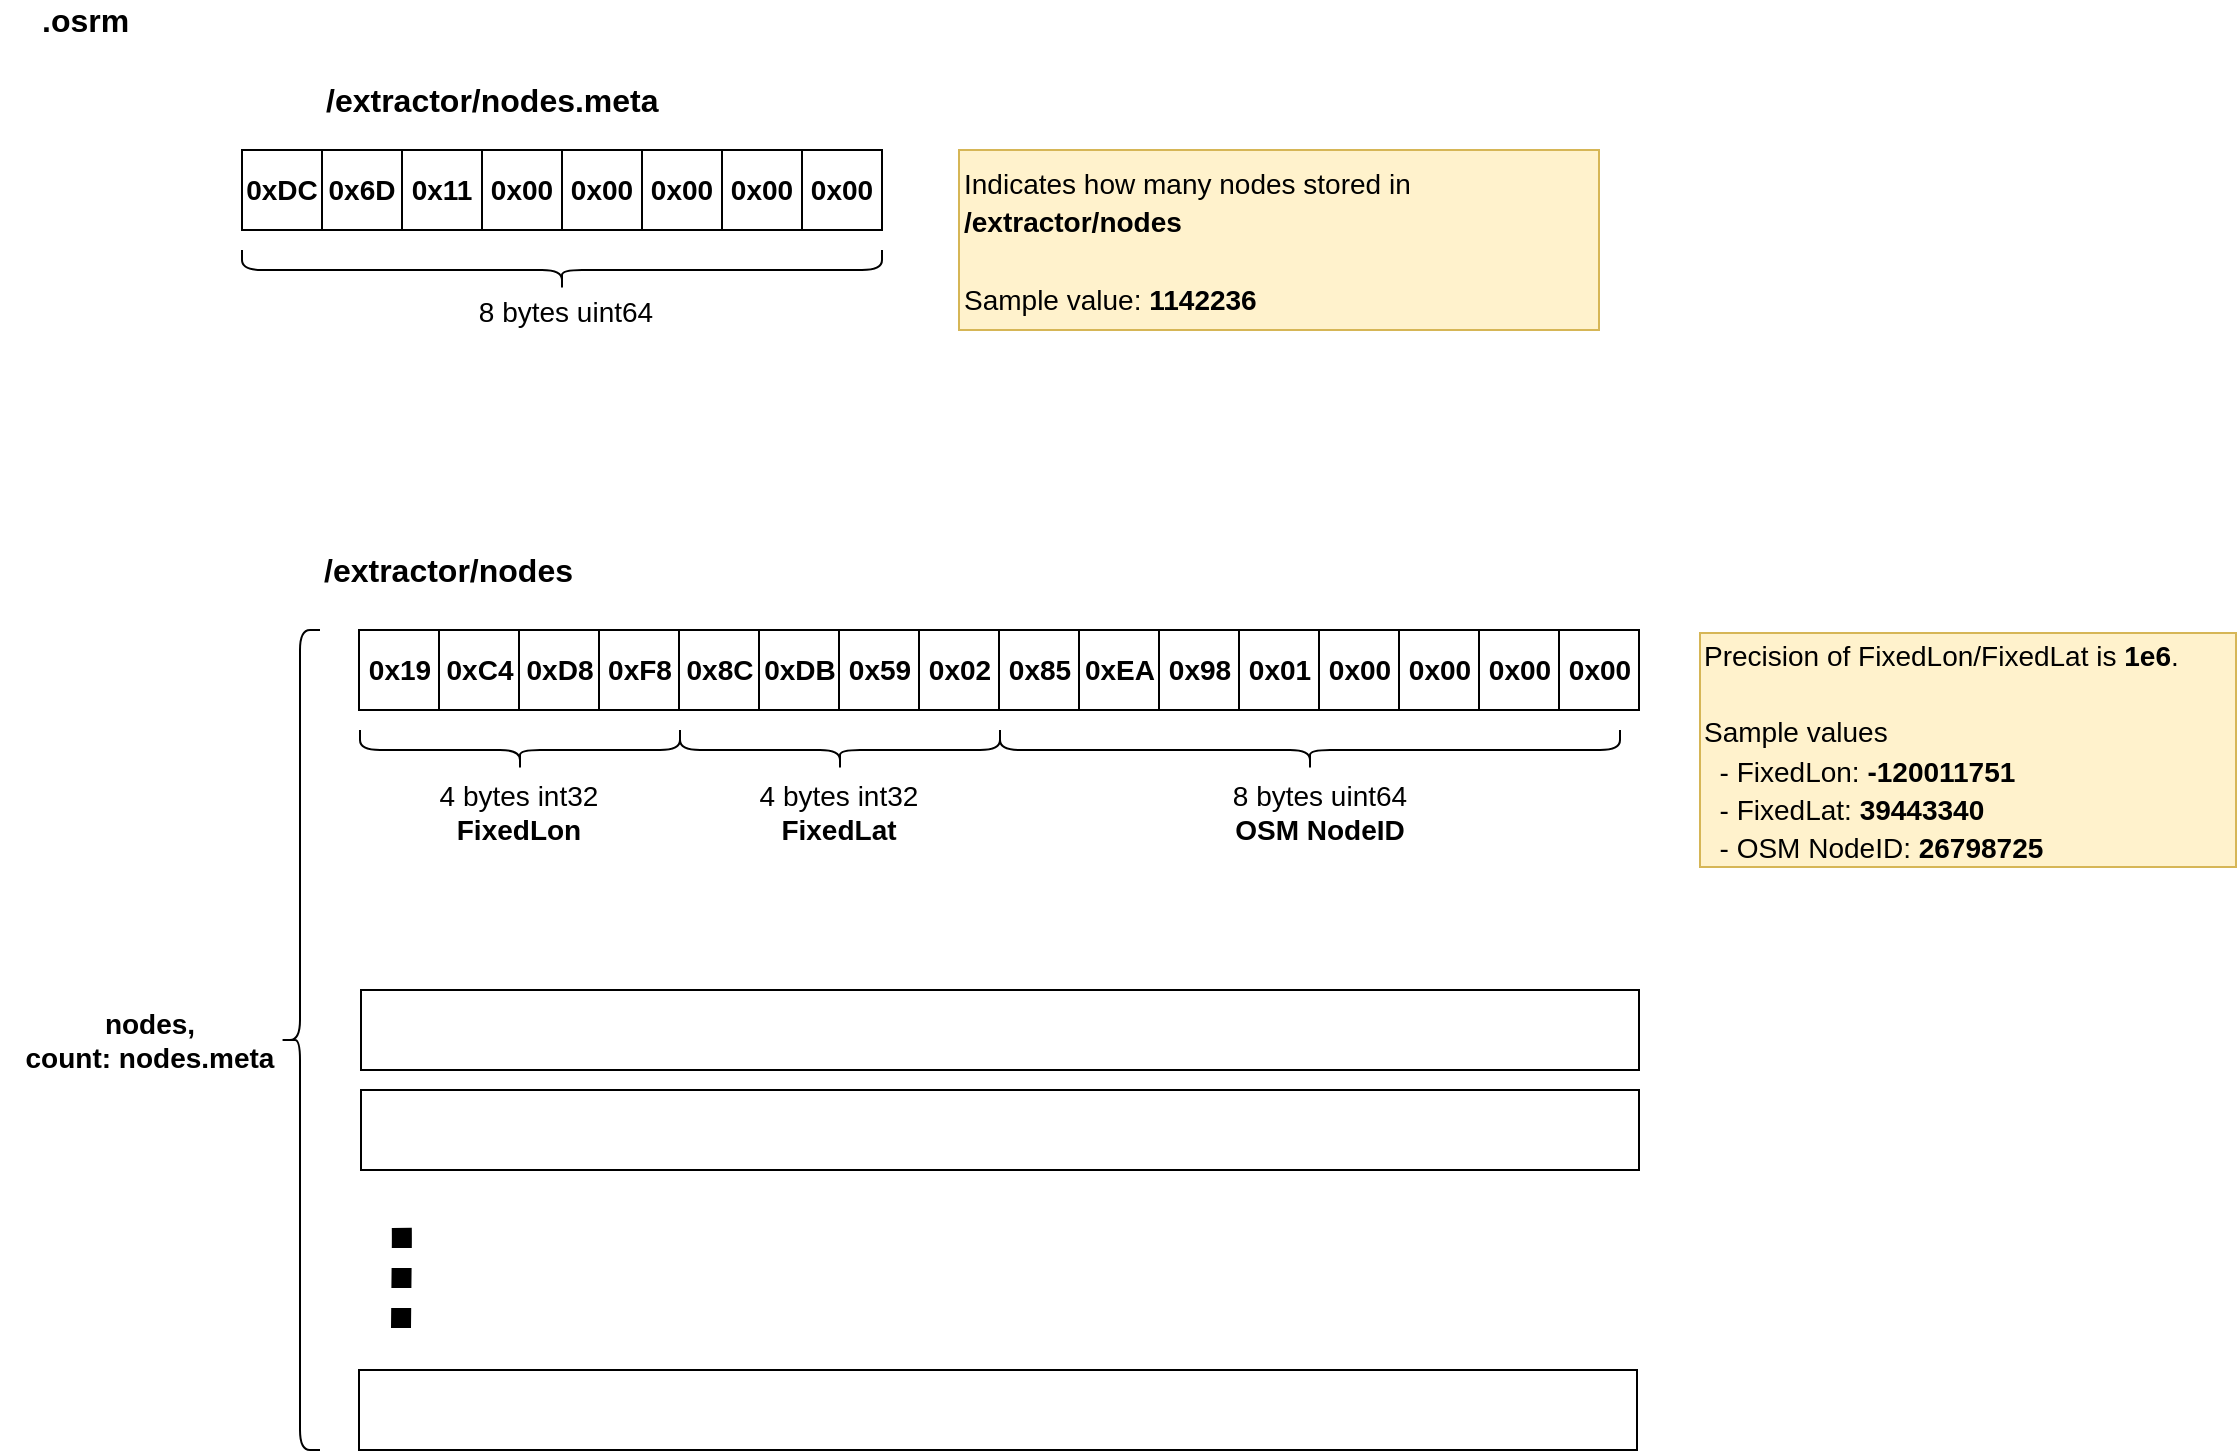 <mxfile version="12.3.9" type="github" pages="1"><diagram id="peSgpNI3BcgGdvSU9K40" name="Page-1"><mxGraphModel dx="905" dy="623" grid="1" gridSize="10" guides="1" tooltips="1" connect="1" arrows="1" fold="1" page="1" pageScale="1" pageWidth="1169" pageHeight="827" math="0" shadow="0"><root><mxCell id="0"/><mxCell id="1" parent="0"/><mxCell id="VliR9g0e-GEGa0XOMWeD-1" value="0xDC" style="rounded=0;whiteSpace=wrap;html=1;fontStyle=1;fontSize=14;" parent="1" vertex="1"><mxGeometry x="141" y="85" width="40" height="40" as="geometry"/></mxCell><mxCell id="VliR9g0e-GEGa0XOMWeD-2" value="0x6D" style="rounded=0;whiteSpace=wrap;html=1;fontStyle=1;fontSize=14;" parent="1" vertex="1"><mxGeometry x="181" y="85" width="40" height="40" as="geometry"/></mxCell><mxCell id="VliR9g0e-GEGa0XOMWeD-3" value="0x11" style="rounded=0;whiteSpace=wrap;html=1;fontStyle=1;fontSize=14;" parent="1" vertex="1"><mxGeometry x="221" y="85" width="40" height="40" as="geometry"/></mxCell><mxCell id="VliR9g0e-GEGa0XOMWeD-4" value="0x00" style="rounded=0;whiteSpace=wrap;html=1;fontStyle=1;fontSize=14;" parent="1" vertex="1"><mxGeometry x="261" y="85" width="40" height="40" as="geometry"/></mxCell><mxCell id="VliR9g0e-GEGa0XOMWeD-5" value="0x00" style="rounded=0;whiteSpace=wrap;html=1;fontStyle=1;fontSize=14;" parent="1" vertex="1"><mxGeometry x="301" y="85" width="40" height="40" as="geometry"/></mxCell><mxCell id="VliR9g0e-GEGa0XOMWeD-6" value="0x00" style="rounded=0;whiteSpace=wrap;html=1;fontStyle=1;fontSize=14;" parent="1" vertex="1"><mxGeometry x="341" y="85" width="40" height="40" as="geometry"/></mxCell><mxCell id="VliR9g0e-GEGa0XOMWeD-7" value="0x00" style="rounded=0;whiteSpace=wrap;html=1;fontStyle=1;fontSize=14;" parent="1" vertex="1"><mxGeometry x="381" y="85" width="40" height="40" as="geometry"/></mxCell><mxCell id="VliR9g0e-GEGa0XOMWeD-8" value="0x00" style="rounded=0;whiteSpace=wrap;html=1;fontStyle=1;fontSize=14;" parent="1" vertex="1"><mxGeometry x="421" y="85" width="40" height="40" as="geometry"/></mxCell><mxCell id="VliR9g0e-GEGa0XOMWeD-28" value="" style="shape=curlyBracket;whiteSpace=wrap;html=1;rounded=1;fontSize=14;rotation=-90;" parent="1" vertex="1"><mxGeometry x="291" y="-15" width="20" height="320" as="geometry"/></mxCell><mxCell id="VliR9g0e-GEGa0XOMWeD-29" value="8 bytes uint64" style="text;html=1;strokeColor=none;fillColor=none;align=center;verticalAlign=middle;whiteSpace=wrap;rounded=0;fontSize=14;" parent="1" vertex="1"><mxGeometry x="221" y="156" width="164" height="20" as="geometry"/></mxCell><mxCell id="ZOe7THteKk9-Ha0sNbh8-1" value=".osrm " style="text;html=1;strokeColor=none;fillColor=none;align=left;verticalAlign=middle;whiteSpace=wrap;rounded=0;fontSize=16;fontStyle=1" parent="1" vertex="1"><mxGeometry x="39" y="10" width="245" height="20" as="geometry"/></mxCell><mxCell id="1GXQoTSjyK3YCtDIwdtC-1" value="/extractor/nodes.meta" style="text;html=1;strokeColor=none;fillColor=none;align=left;verticalAlign=middle;whiteSpace=wrap;rounded=0;fontSize=16;fontStyle=1" parent="1" vertex="1"><mxGeometry x="181" y="50" width="245" height="20" as="geometry"/></mxCell><mxCell id="1GXQoTSjyK3YCtDIwdtC-2" value="&lt;font style=&quot;font-size: 14px&quot;&gt;&lt;span style=&quot;font-weight: normal&quot;&gt;Indicates how many nodes stored in &lt;br&gt;&lt;/span&gt;/extractor/nodes&lt;br&gt;&lt;br&gt;&lt;span style=&quot;font-weight: 400 ; text-align: center&quot;&gt;Sample value:&amp;nbsp;&lt;/span&gt;&lt;b style=&quot;text-align: center&quot;&gt;1142236&lt;/b&gt;&lt;br&gt;&lt;/font&gt;" style="text;html=1;strokeColor=#d6b656;fillColor=#fff2cc;align=left;verticalAlign=middle;whiteSpace=wrap;rounded=0;fontSize=16;fontStyle=1" parent="1" vertex="1"><mxGeometry x="499.5" y="85" width="320" height="90" as="geometry"/></mxCell><mxCell id="1GXQoTSjyK3YCtDIwdtC-5" value="/extractor/nodes" style="text;html=1;strokeColor=none;fillColor=none;align=left;verticalAlign=middle;whiteSpace=wrap;rounded=0;fontSize=16;fontStyle=1" parent="1" vertex="1"><mxGeometry x="180" y="285" width="245" height="20" as="geometry"/></mxCell><mxCell id="1GXQoTSjyK3YCtDIwdtC-6" value="0x19" style="rounded=0;whiteSpace=wrap;html=1;fontStyle=1;fontSize=14;" parent="1" vertex="1"><mxGeometry x="199.5" y="325" width="40" height="40" as="geometry"/></mxCell><mxCell id="1GXQoTSjyK3YCtDIwdtC-7" value="0xC4" style="rounded=0;whiteSpace=wrap;html=1;fontStyle=1;fontSize=14;" parent="1" vertex="1"><mxGeometry x="239.5" y="325" width="40" height="40" as="geometry"/></mxCell><mxCell id="1GXQoTSjyK3YCtDIwdtC-8" value="0xD8" style="rounded=0;whiteSpace=wrap;html=1;fontStyle=1;fontSize=14;" parent="1" vertex="1"><mxGeometry x="279.5" y="325" width="40" height="40" as="geometry"/></mxCell><mxCell id="1GXQoTSjyK3YCtDIwdtC-9" value="0xF8" style="rounded=0;whiteSpace=wrap;html=1;fontStyle=1;fontSize=14;" parent="1" vertex="1"><mxGeometry x="319.5" y="325" width="40" height="40" as="geometry"/></mxCell><mxCell id="1GXQoTSjyK3YCtDIwdtC-10" value="0x8C" style="rounded=0;whiteSpace=wrap;html=1;fontStyle=1;fontSize=14;" parent="1" vertex="1"><mxGeometry x="359.5" y="325" width="40" height="40" as="geometry"/></mxCell><mxCell id="1GXQoTSjyK3YCtDIwdtC-11" value="0xDB" style="rounded=0;whiteSpace=wrap;html=1;fontStyle=1;fontSize=14;" parent="1" vertex="1"><mxGeometry x="399.5" y="325" width="40" height="40" as="geometry"/></mxCell><mxCell id="1GXQoTSjyK3YCtDIwdtC-12" value="0x59" style="rounded=0;whiteSpace=wrap;html=1;fontStyle=1;fontSize=14;" parent="1" vertex="1"><mxGeometry x="439.5" y="325" width="40" height="40" as="geometry"/></mxCell><mxCell id="1GXQoTSjyK3YCtDIwdtC-13" value="0x02" style="rounded=0;whiteSpace=wrap;html=1;fontStyle=1;fontSize=14;" parent="1" vertex="1"><mxGeometry x="479.5" y="325" width="40" height="40" as="geometry"/></mxCell><mxCell id="1GXQoTSjyK3YCtDIwdtC-14" value="" style="shape=curlyBracket;whiteSpace=wrap;html=1;rounded=1;fontSize=14;rotation=-90;" parent="1" vertex="1"><mxGeometry x="270" y="305" width="20" height="160" as="geometry"/></mxCell><mxCell id="1GXQoTSjyK3YCtDIwdtC-15" value="4 bytes int32&lt;br&gt;&lt;b&gt;FixedLon&lt;/b&gt;&lt;b&gt;&lt;br&gt;&lt;/b&gt;" style="text;html=1;strokeColor=none;fillColor=none;align=center;verticalAlign=middle;whiteSpace=wrap;rounded=0;fontSize=14;" parent="1" vertex="1"><mxGeometry x="180" y="388.5" width="199" height="55" as="geometry"/></mxCell><mxCell id="1GXQoTSjyK3YCtDIwdtC-16" value="0x85" style="rounded=0;whiteSpace=wrap;html=1;fontStyle=1;fontSize=14;" parent="1" vertex="1"><mxGeometry x="519.5" y="325" width="40" height="40" as="geometry"/></mxCell><mxCell id="1GXQoTSjyK3YCtDIwdtC-17" value="0xEA" style="rounded=0;whiteSpace=wrap;html=1;fontStyle=1;fontSize=14;" parent="1" vertex="1"><mxGeometry x="559.5" y="325" width="40" height="40" as="geometry"/></mxCell><mxCell id="1GXQoTSjyK3YCtDIwdtC-18" value="0x98" style="rounded=0;whiteSpace=wrap;html=1;fontStyle=1;fontSize=14;" parent="1" vertex="1"><mxGeometry x="599.5" y="325" width="40" height="40" as="geometry"/></mxCell><mxCell id="1GXQoTSjyK3YCtDIwdtC-19" value="0x01" style="rounded=0;whiteSpace=wrap;html=1;fontStyle=1;fontSize=14;" parent="1" vertex="1"><mxGeometry x="639.5" y="325" width="40" height="40" as="geometry"/></mxCell><mxCell id="1GXQoTSjyK3YCtDIwdtC-20" value="0x00" style="rounded=0;whiteSpace=wrap;html=1;fontStyle=1;fontSize=14;" parent="1" vertex="1"><mxGeometry x="679.5" y="325" width="40" height="40" as="geometry"/></mxCell><mxCell id="1GXQoTSjyK3YCtDIwdtC-21" value="0x00" style="rounded=0;whiteSpace=wrap;html=1;fontStyle=1;fontSize=14;" parent="1" vertex="1"><mxGeometry x="719.5" y="325" width="40" height="40" as="geometry"/></mxCell><mxCell id="1GXQoTSjyK3YCtDIwdtC-22" value="0x00" style="rounded=0;whiteSpace=wrap;html=1;fontStyle=1;fontSize=14;" parent="1" vertex="1"><mxGeometry x="759.5" y="325" width="40" height="40" as="geometry"/></mxCell><mxCell id="1GXQoTSjyK3YCtDIwdtC-23" value="0x00" style="rounded=0;whiteSpace=wrap;html=1;fontStyle=1;fontSize=14;" parent="1" vertex="1"><mxGeometry x="799.5" y="325" width="40" height="40" as="geometry"/></mxCell><mxCell id="1GXQoTSjyK3YCtDIwdtC-24" value="" style="shape=curlyBracket;whiteSpace=wrap;html=1;rounded=1;fontSize=14;rotation=-90;" parent="1" vertex="1"><mxGeometry x="430" y="305" width="20" height="160" as="geometry"/></mxCell><mxCell id="1GXQoTSjyK3YCtDIwdtC-28" value="" style="shape=curlyBracket;whiteSpace=wrap;html=1;rounded=1;fontSize=14;rotation=-90;" parent="1" vertex="1"><mxGeometry x="665" y="230" width="20" height="310" as="geometry"/></mxCell><mxCell id="1GXQoTSjyK3YCtDIwdtC-29" value="8 bytes uint64&lt;br&gt;&lt;b&gt;OSM NodeID&lt;/b&gt;" style="text;html=1;strokeColor=none;fillColor=none;align=center;verticalAlign=middle;whiteSpace=wrap;rounded=0;fontSize=14;" parent="1" vertex="1"><mxGeometry x="609.5" y="377.5" width="140" height="77" as="geometry"/></mxCell><mxCell id="1GXQoTSjyK3YCtDIwdtC-30" value="&lt;span style=&quot;font-size: 14px ; font-weight: 400&quot;&gt;Precision of&lt;/span&gt;&lt;span style=&quot;font-size: 14px ; font-weight: 400&quot;&gt;&amp;nbsp;FixedLon/FixedLat is&amp;nbsp;&lt;/span&gt;&lt;span style=&quot;font-size: 14px&quot;&gt;1e6&lt;/span&gt;&lt;span style=&quot;font-size: 14px ; font-weight: 400&quot;&gt;.&lt;br&gt;&lt;/span&gt;&lt;span style=&quot;font-size: 14px ; font-weight: 400&quot;&gt;&lt;br&gt;Sample values&lt;br&gt;&amp;nbsp; - FixedLon: &lt;/span&gt;&lt;span style=&quot;font-size: 14px&quot;&gt;-120011751&lt;br&gt;&lt;span style=&quot;font-weight: 400&quot;&gt;&amp;nbsp; - FixedLat: &lt;/span&gt;39443340&lt;br&gt;&lt;span style=&quot;font-weight: 400&quot;&gt;&amp;nbsp; - OSM NodeID: &lt;/span&gt;26798725&lt;/span&gt;&lt;span style=&quot;font-size: 14px ; font-weight: 400&quot;&gt;&lt;br&gt;&lt;/span&gt;" style="text;html=1;strokeColor=#d6b656;fillColor=#fff2cc;align=left;verticalAlign=middle;whiteSpace=wrap;rounded=0;fontSize=16;fontStyle=1" parent="1" vertex="1"><mxGeometry x="870" y="326.5" width="268" height="117" as="geometry"/></mxCell><mxCell id="1GXQoTSjyK3YCtDIwdtC-31" value="" style="shape=curlyBracket;whiteSpace=wrap;html=1;rounded=1;fontSize=14;rotation=0;" parent="1" vertex="1"><mxGeometry x="160" y="325" width="20" height="410" as="geometry"/></mxCell><mxCell id="1GXQoTSjyK3YCtDIwdtC-32" value="" style="rounded=0;whiteSpace=wrap;html=1;" parent="1" vertex="1"><mxGeometry x="200.5" y="505" width="639" height="40" as="geometry"/></mxCell><mxCell id="1GXQoTSjyK3YCtDIwdtC-33" value="" style="rounded=0;whiteSpace=wrap;html=1;" parent="1" vertex="1"><mxGeometry x="200.5" y="555" width="639" height="40" as="geometry"/></mxCell><mxCell id="1GXQoTSjyK3YCtDIwdtC-34" value="" style="endArrow=none;dashed=1;html=1;strokeWidth=10;strokeColor=#000000;rounded=1;dashPattern=1 1;" parent="1" edge="1"><mxGeometry width="50" height="50" relative="1" as="geometry"><mxPoint x="220.5" y="674" as="sourcePoint"/><mxPoint x="220.5" y="614" as="targetPoint"/><Array as="points"><mxPoint x="221" y="624"/></Array></mxGeometry></mxCell><mxCell id="1GXQoTSjyK3YCtDIwdtC-35" value="&lt;b&gt;nodes, &lt;br&gt;count: nodes.meta&lt;/b&gt;" style="text;html=1;strokeColor=none;fillColor=none;align=center;verticalAlign=middle;whiteSpace=wrap;rounded=0;fontSize=14;" parent="1" vertex="1"><mxGeometry x="20" y="497.5" width="150" height="65" as="geometry"/></mxCell><mxCell id="1GXQoTSjyK3YCtDIwdtC-36" value="" style="rounded=0;whiteSpace=wrap;html=1;" parent="1" vertex="1"><mxGeometry x="199.5" y="695" width="639" height="40" as="geometry"/></mxCell><mxCell id="1GXQoTSjyK3YCtDIwdtC-38" value="4 bytes int32&lt;br&gt;&lt;b&gt;FixedLat&lt;/b&gt;&lt;b&gt;&lt;br&gt;&lt;/b&gt;" style="text;html=1;strokeColor=none;fillColor=none;align=center;verticalAlign=middle;whiteSpace=wrap;rounded=0;fontSize=14;" parent="1" vertex="1"><mxGeometry x="339.5" y="388.5" width="199" height="55" as="geometry"/></mxCell></root></mxGraphModel></diagram></mxfile>